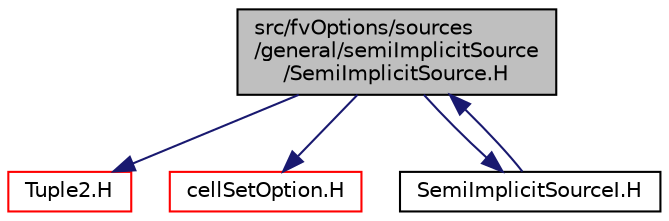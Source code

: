 digraph "src/fvOptions/sources/general/semiImplicitSource/SemiImplicitSource.H"
{
  bgcolor="transparent";
  edge [fontname="Helvetica",fontsize="10",labelfontname="Helvetica",labelfontsize="10"];
  node [fontname="Helvetica",fontsize="10",shape=record];
  Node1 [label="src/fvOptions/sources\l/general/semiImplicitSource\l/SemiImplicitSource.H",height=0.2,width=0.4,color="black", fillcolor="grey75", style="filled", fontcolor="black"];
  Node1 -> Node2 [color="midnightblue",fontsize="10",style="solid",fontname="Helvetica"];
  Node2 [label="Tuple2.H",height=0.2,width=0.4,color="red",URL="$a09179.html"];
  Node1 -> Node3 [color="midnightblue",fontsize="10",style="solid",fontname="Helvetica"];
  Node3 [label="cellSetOption.H",height=0.2,width=0.4,color="red",URL="$a06364.html"];
  Node1 -> Node4 [color="midnightblue",fontsize="10",style="solid",fontname="Helvetica"];
  Node4 [label="SemiImplicitSourceI.H",height=0.2,width=0.4,color="black",URL="$a06437.html"];
  Node4 -> Node1 [color="midnightblue",fontsize="10",style="solid",fontname="Helvetica"];
}
